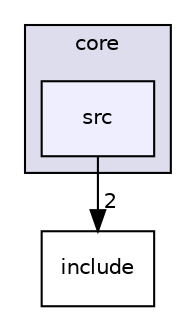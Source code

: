 digraph "modules/core/src" {
  compound=true
  node [ fontsize="10", fontname="Helvetica"];
  edge [ labelfontsize="10", labelfontname="Helvetica"];
  subgraph clusterdir_af9662fc3bbb718d08ee7fbee3548177 {
    graph [ bgcolor="#ddddee", pencolor="black", label="core" fontname="Helvetica", fontsize="10", URL="dir_af9662fc3bbb718d08ee7fbee3548177.html"]
  dir_c732e776b3f368497bc8b8216df623b5 [shape=box, label="src", style="filled", fillcolor="#eeeeff", pencolor="black", URL="dir_c732e776b3f368497bc8b8216df623b5.html"];
  }
  dir_a25a723b7ef98fe6db65f46dc7dbbb8c [shape=box label="include" URL="dir_a25a723b7ef98fe6db65f46dc7dbbb8c.html"];
  dir_c732e776b3f368497bc8b8216df623b5->dir_a25a723b7ef98fe6db65f46dc7dbbb8c [headlabel="2", labeldistance=1.5 headhref="dir_000007_000006.html"];
}
